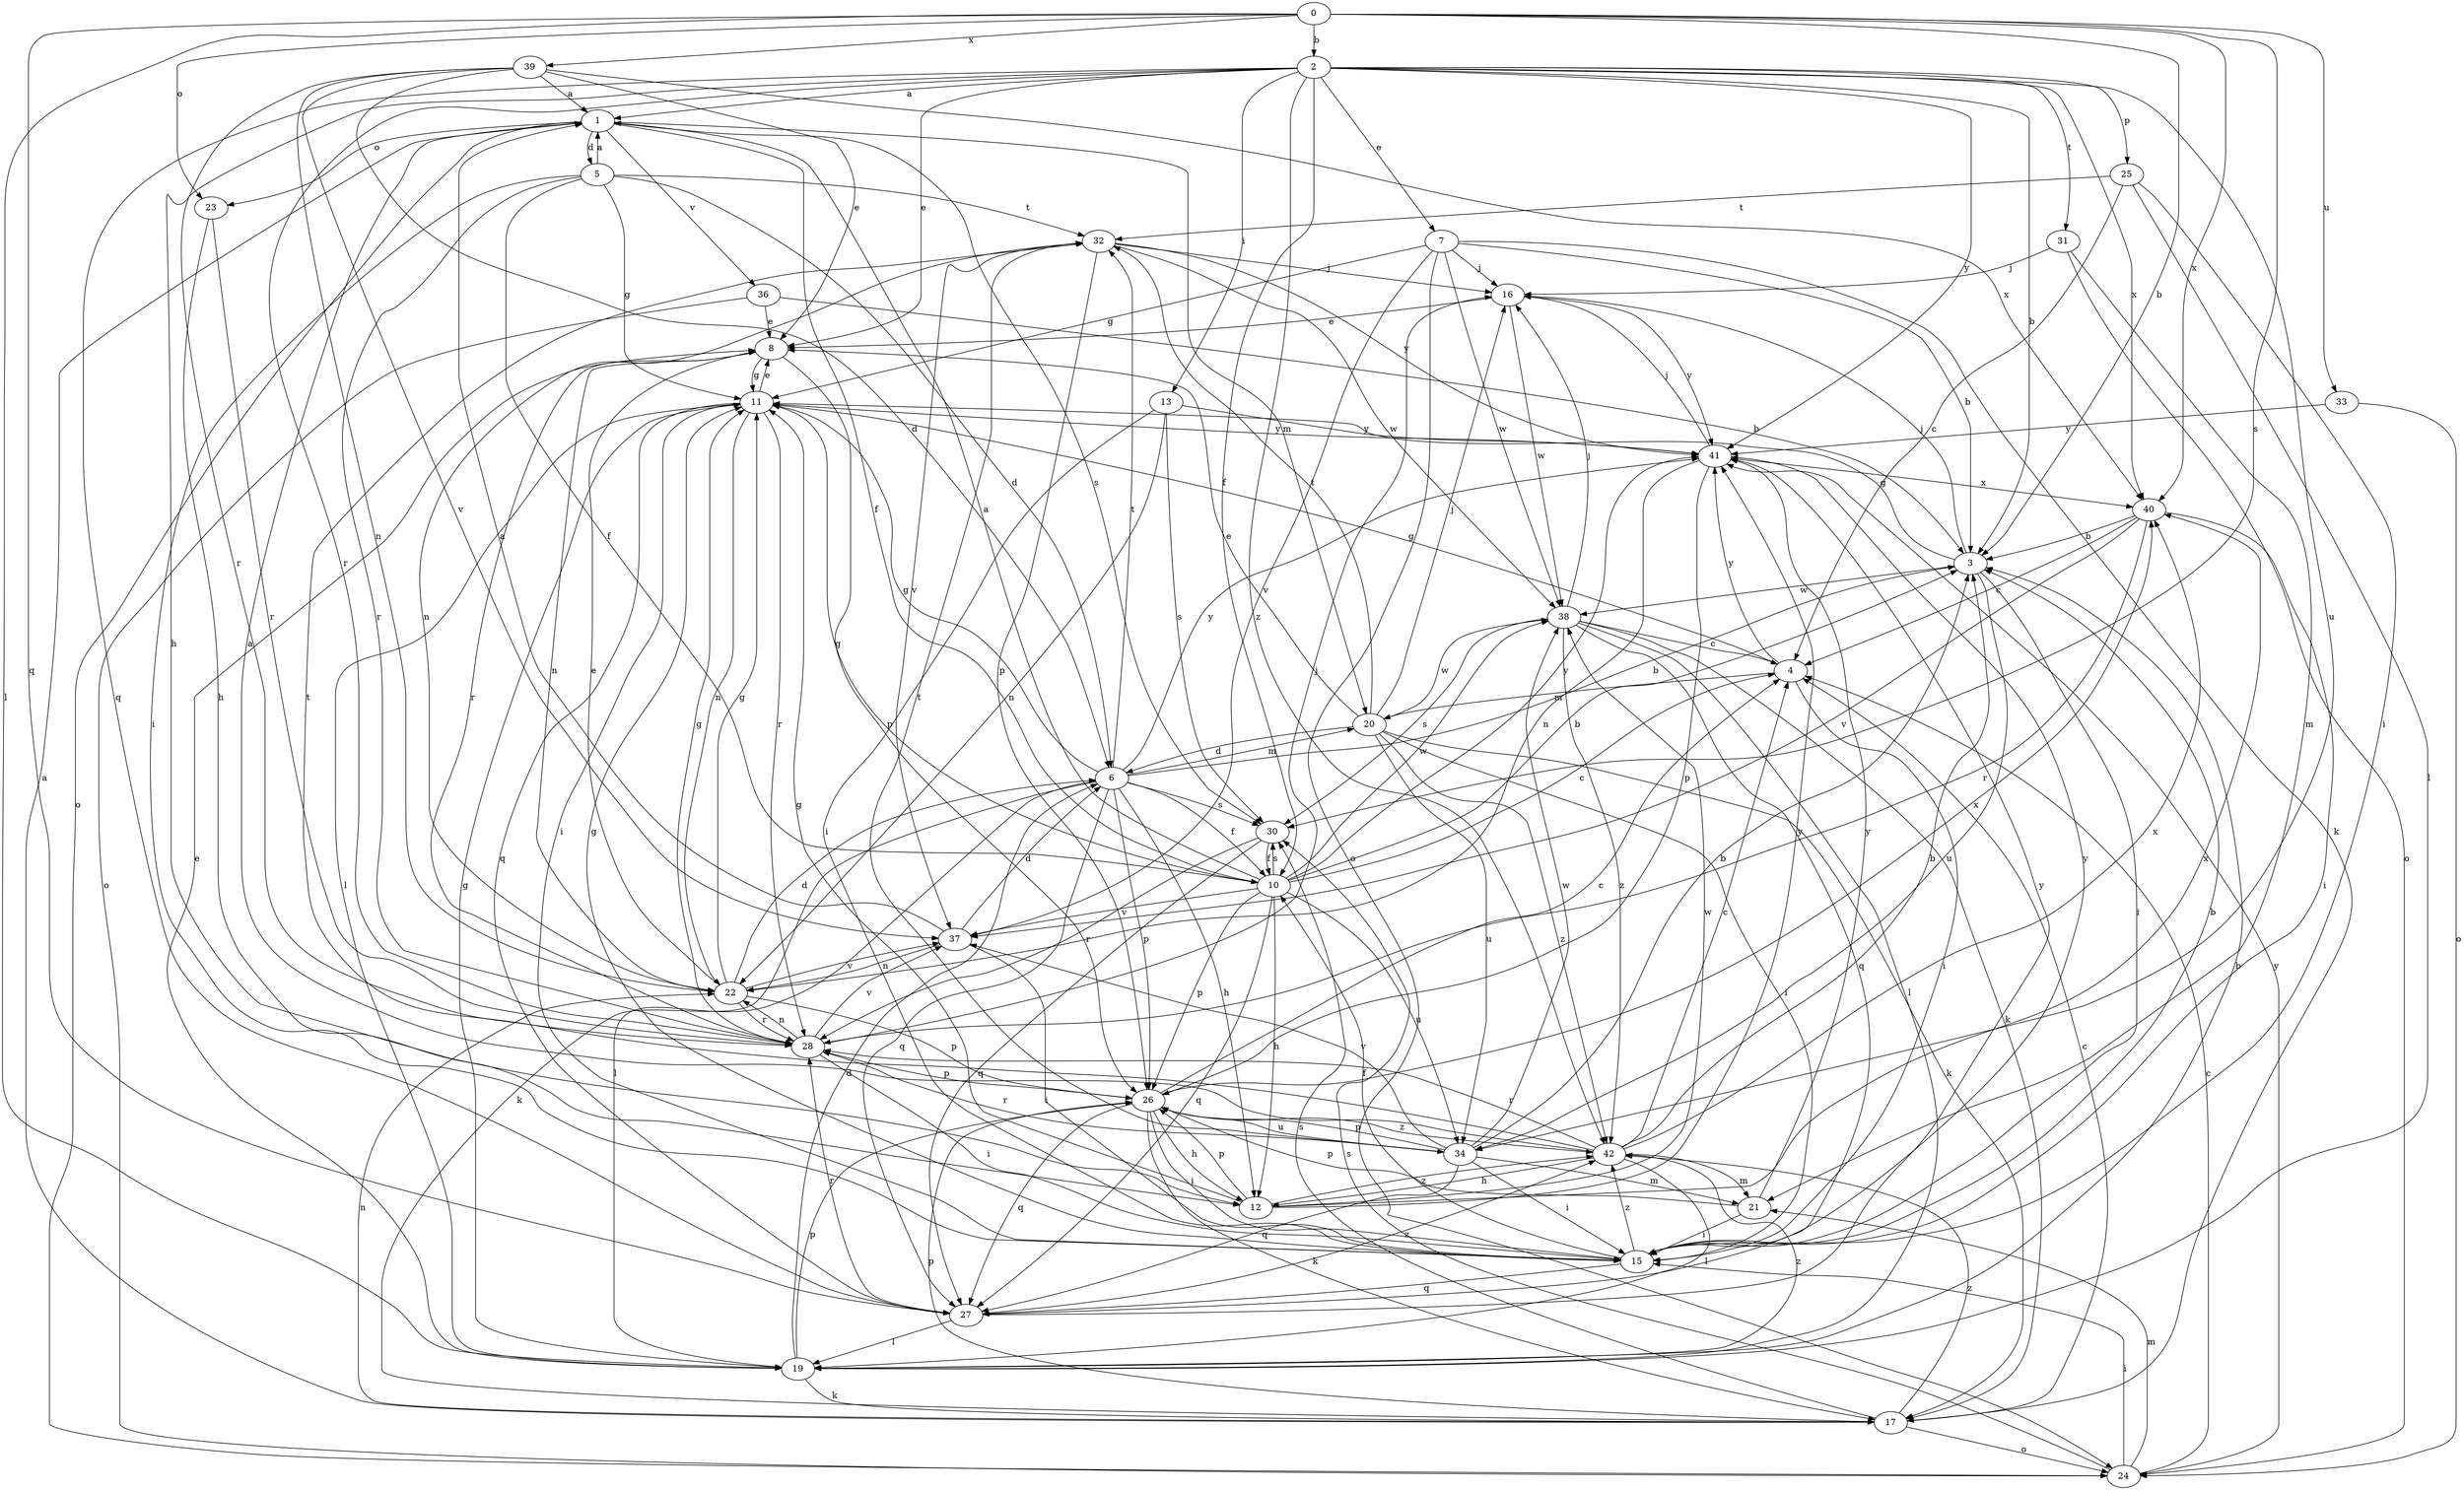 strict digraph  {
0;
1;
2;
3;
4;
5;
6;
7;
8;
10;
11;
12;
13;
15;
16;
17;
19;
20;
21;
22;
23;
24;
25;
26;
27;
28;
30;
31;
32;
33;
34;
36;
37;
38;
39;
40;
41;
42;
0 -> 2  [label=b];
0 -> 3  [label=b];
0 -> 19  [label=l];
0 -> 23  [label=o];
0 -> 27  [label=q];
0 -> 30  [label=s];
0 -> 33  [label=u];
0 -> 39  [label=x];
0 -> 40  [label=x];
1 -> 5  [label=d];
1 -> 10  [label=f];
1 -> 20  [label=m];
1 -> 23  [label=o];
1 -> 24  [label=o];
1 -> 30  [label=s];
1 -> 36  [label=v];
2 -> 1  [label=a];
2 -> 3  [label=b];
2 -> 7  [label=e];
2 -> 8  [label=e];
2 -> 10  [label=f];
2 -> 12  [label=h];
2 -> 13  [label=i];
2 -> 25  [label=p];
2 -> 27  [label=q];
2 -> 28  [label=r];
2 -> 31  [label=t];
2 -> 34  [label=u];
2 -> 40  [label=x];
2 -> 41  [label=y];
2 -> 42  [label=z];
3 -> 11  [label=g];
3 -> 15  [label=i];
3 -> 16  [label=j];
3 -> 34  [label=u];
3 -> 38  [label=w];
4 -> 11  [label=g];
4 -> 15  [label=i];
4 -> 20  [label=m];
4 -> 41  [label=y];
5 -> 1  [label=a];
5 -> 6  [label=d];
5 -> 10  [label=f];
5 -> 11  [label=g];
5 -> 15  [label=i];
5 -> 28  [label=r];
5 -> 32  [label=t];
6 -> 3  [label=b];
6 -> 10  [label=f];
6 -> 11  [label=g];
6 -> 12  [label=h];
6 -> 17  [label=k];
6 -> 19  [label=l];
6 -> 20  [label=m];
6 -> 26  [label=p];
6 -> 27  [label=q];
6 -> 30  [label=s];
6 -> 32  [label=t];
6 -> 41  [label=y];
7 -> 3  [label=b];
7 -> 11  [label=g];
7 -> 16  [label=j];
7 -> 17  [label=k];
7 -> 24  [label=o];
7 -> 37  [label=v];
7 -> 38  [label=w];
8 -> 11  [label=g];
8 -> 22  [label=n];
8 -> 26  [label=p];
8 -> 28  [label=r];
10 -> 1  [label=a];
10 -> 3  [label=b];
10 -> 4  [label=c];
10 -> 11  [label=g];
10 -> 12  [label=h];
10 -> 26  [label=p];
10 -> 27  [label=q];
10 -> 30  [label=s];
10 -> 34  [label=u];
10 -> 37  [label=v];
10 -> 38  [label=w];
10 -> 41  [label=y];
11 -> 8  [label=e];
11 -> 15  [label=i];
11 -> 19  [label=l];
11 -> 22  [label=n];
11 -> 27  [label=q];
11 -> 28  [label=r];
11 -> 41  [label=y];
12 -> 11  [label=g];
12 -> 26  [label=p];
12 -> 38  [label=w];
12 -> 40  [label=x];
12 -> 41  [label=y];
12 -> 42  [label=z];
13 -> 15  [label=i];
13 -> 22  [label=n];
13 -> 30  [label=s];
13 -> 41  [label=y];
15 -> 3  [label=b];
15 -> 10  [label=f];
15 -> 11  [label=g];
15 -> 27  [label=q];
15 -> 41  [label=y];
15 -> 42  [label=z];
16 -> 8  [label=e];
16 -> 38  [label=w];
16 -> 41  [label=y];
17 -> 1  [label=a];
17 -> 4  [label=c];
17 -> 22  [label=n];
17 -> 24  [label=o];
17 -> 26  [label=p];
17 -> 30  [label=s];
17 -> 42  [label=z];
19 -> 3  [label=b];
19 -> 6  [label=d];
19 -> 8  [label=e];
19 -> 11  [label=g];
19 -> 17  [label=k];
19 -> 26  [label=p];
19 -> 42  [label=z];
20 -> 6  [label=d];
20 -> 8  [label=e];
20 -> 15  [label=i];
20 -> 16  [label=j];
20 -> 17  [label=k];
20 -> 32  [label=t];
20 -> 34  [label=u];
20 -> 38  [label=w];
20 -> 42  [label=z];
21 -> 15  [label=i];
21 -> 26  [label=p];
21 -> 41  [label=y];
22 -> 6  [label=d];
22 -> 8  [label=e];
22 -> 11  [label=g];
22 -> 26  [label=p];
22 -> 28  [label=r];
22 -> 37  [label=v];
23 -> 12  [label=h];
23 -> 28  [label=r];
24 -> 4  [label=c];
24 -> 15  [label=i];
24 -> 21  [label=m];
24 -> 30  [label=s];
24 -> 41  [label=y];
25 -> 4  [label=c];
25 -> 15  [label=i];
25 -> 19  [label=l];
25 -> 32  [label=t];
26 -> 4  [label=c];
26 -> 12  [label=h];
26 -> 15  [label=i];
26 -> 17  [label=k];
26 -> 27  [label=q];
26 -> 34  [label=u];
26 -> 40  [label=x];
26 -> 42  [label=z];
27 -> 19  [label=l];
27 -> 28  [label=r];
27 -> 41  [label=y];
27 -> 42  [label=z];
28 -> 11  [label=g];
28 -> 15  [label=i];
28 -> 16  [label=j];
28 -> 22  [label=n];
28 -> 26  [label=p];
28 -> 37  [label=v];
30 -> 10  [label=f];
30 -> 27  [label=q];
30 -> 28  [label=r];
31 -> 16  [label=j];
31 -> 21  [label=m];
31 -> 24  [label=o];
32 -> 16  [label=j];
32 -> 22  [label=n];
32 -> 26  [label=p];
32 -> 37  [label=v];
32 -> 38  [label=w];
32 -> 41  [label=y];
33 -> 24  [label=o];
33 -> 41  [label=y];
34 -> 3  [label=b];
34 -> 15  [label=i];
34 -> 21  [label=m];
34 -> 26  [label=p];
34 -> 27  [label=q];
34 -> 28  [label=r];
34 -> 32  [label=t];
34 -> 37  [label=v];
34 -> 38  [label=w];
36 -> 3  [label=b];
36 -> 8  [label=e];
36 -> 24  [label=o];
37 -> 1  [label=a];
37 -> 6  [label=d];
37 -> 15  [label=i];
37 -> 22  [label=n];
38 -> 4  [label=c];
38 -> 16  [label=j];
38 -> 17  [label=k];
38 -> 19  [label=l];
38 -> 27  [label=q];
38 -> 30  [label=s];
38 -> 42  [label=z];
39 -> 1  [label=a];
39 -> 6  [label=d];
39 -> 8  [label=e];
39 -> 22  [label=n];
39 -> 28  [label=r];
39 -> 37  [label=v];
39 -> 40  [label=x];
40 -> 3  [label=b];
40 -> 4  [label=c];
40 -> 15  [label=i];
40 -> 28  [label=r];
40 -> 37  [label=v];
41 -> 16  [label=j];
41 -> 22  [label=n];
41 -> 26  [label=p];
41 -> 40  [label=x];
42 -> 1  [label=a];
42 -> 3  [label=b];
42 -> 4  [label=c];
42 -> 12  [label=h];
42 -> 19  [label=l];
42 -> 21  [label=m];
42 -> 28  [label=r];
42 -> 32  [label=t];
42 -> 40  [label=x];
}
